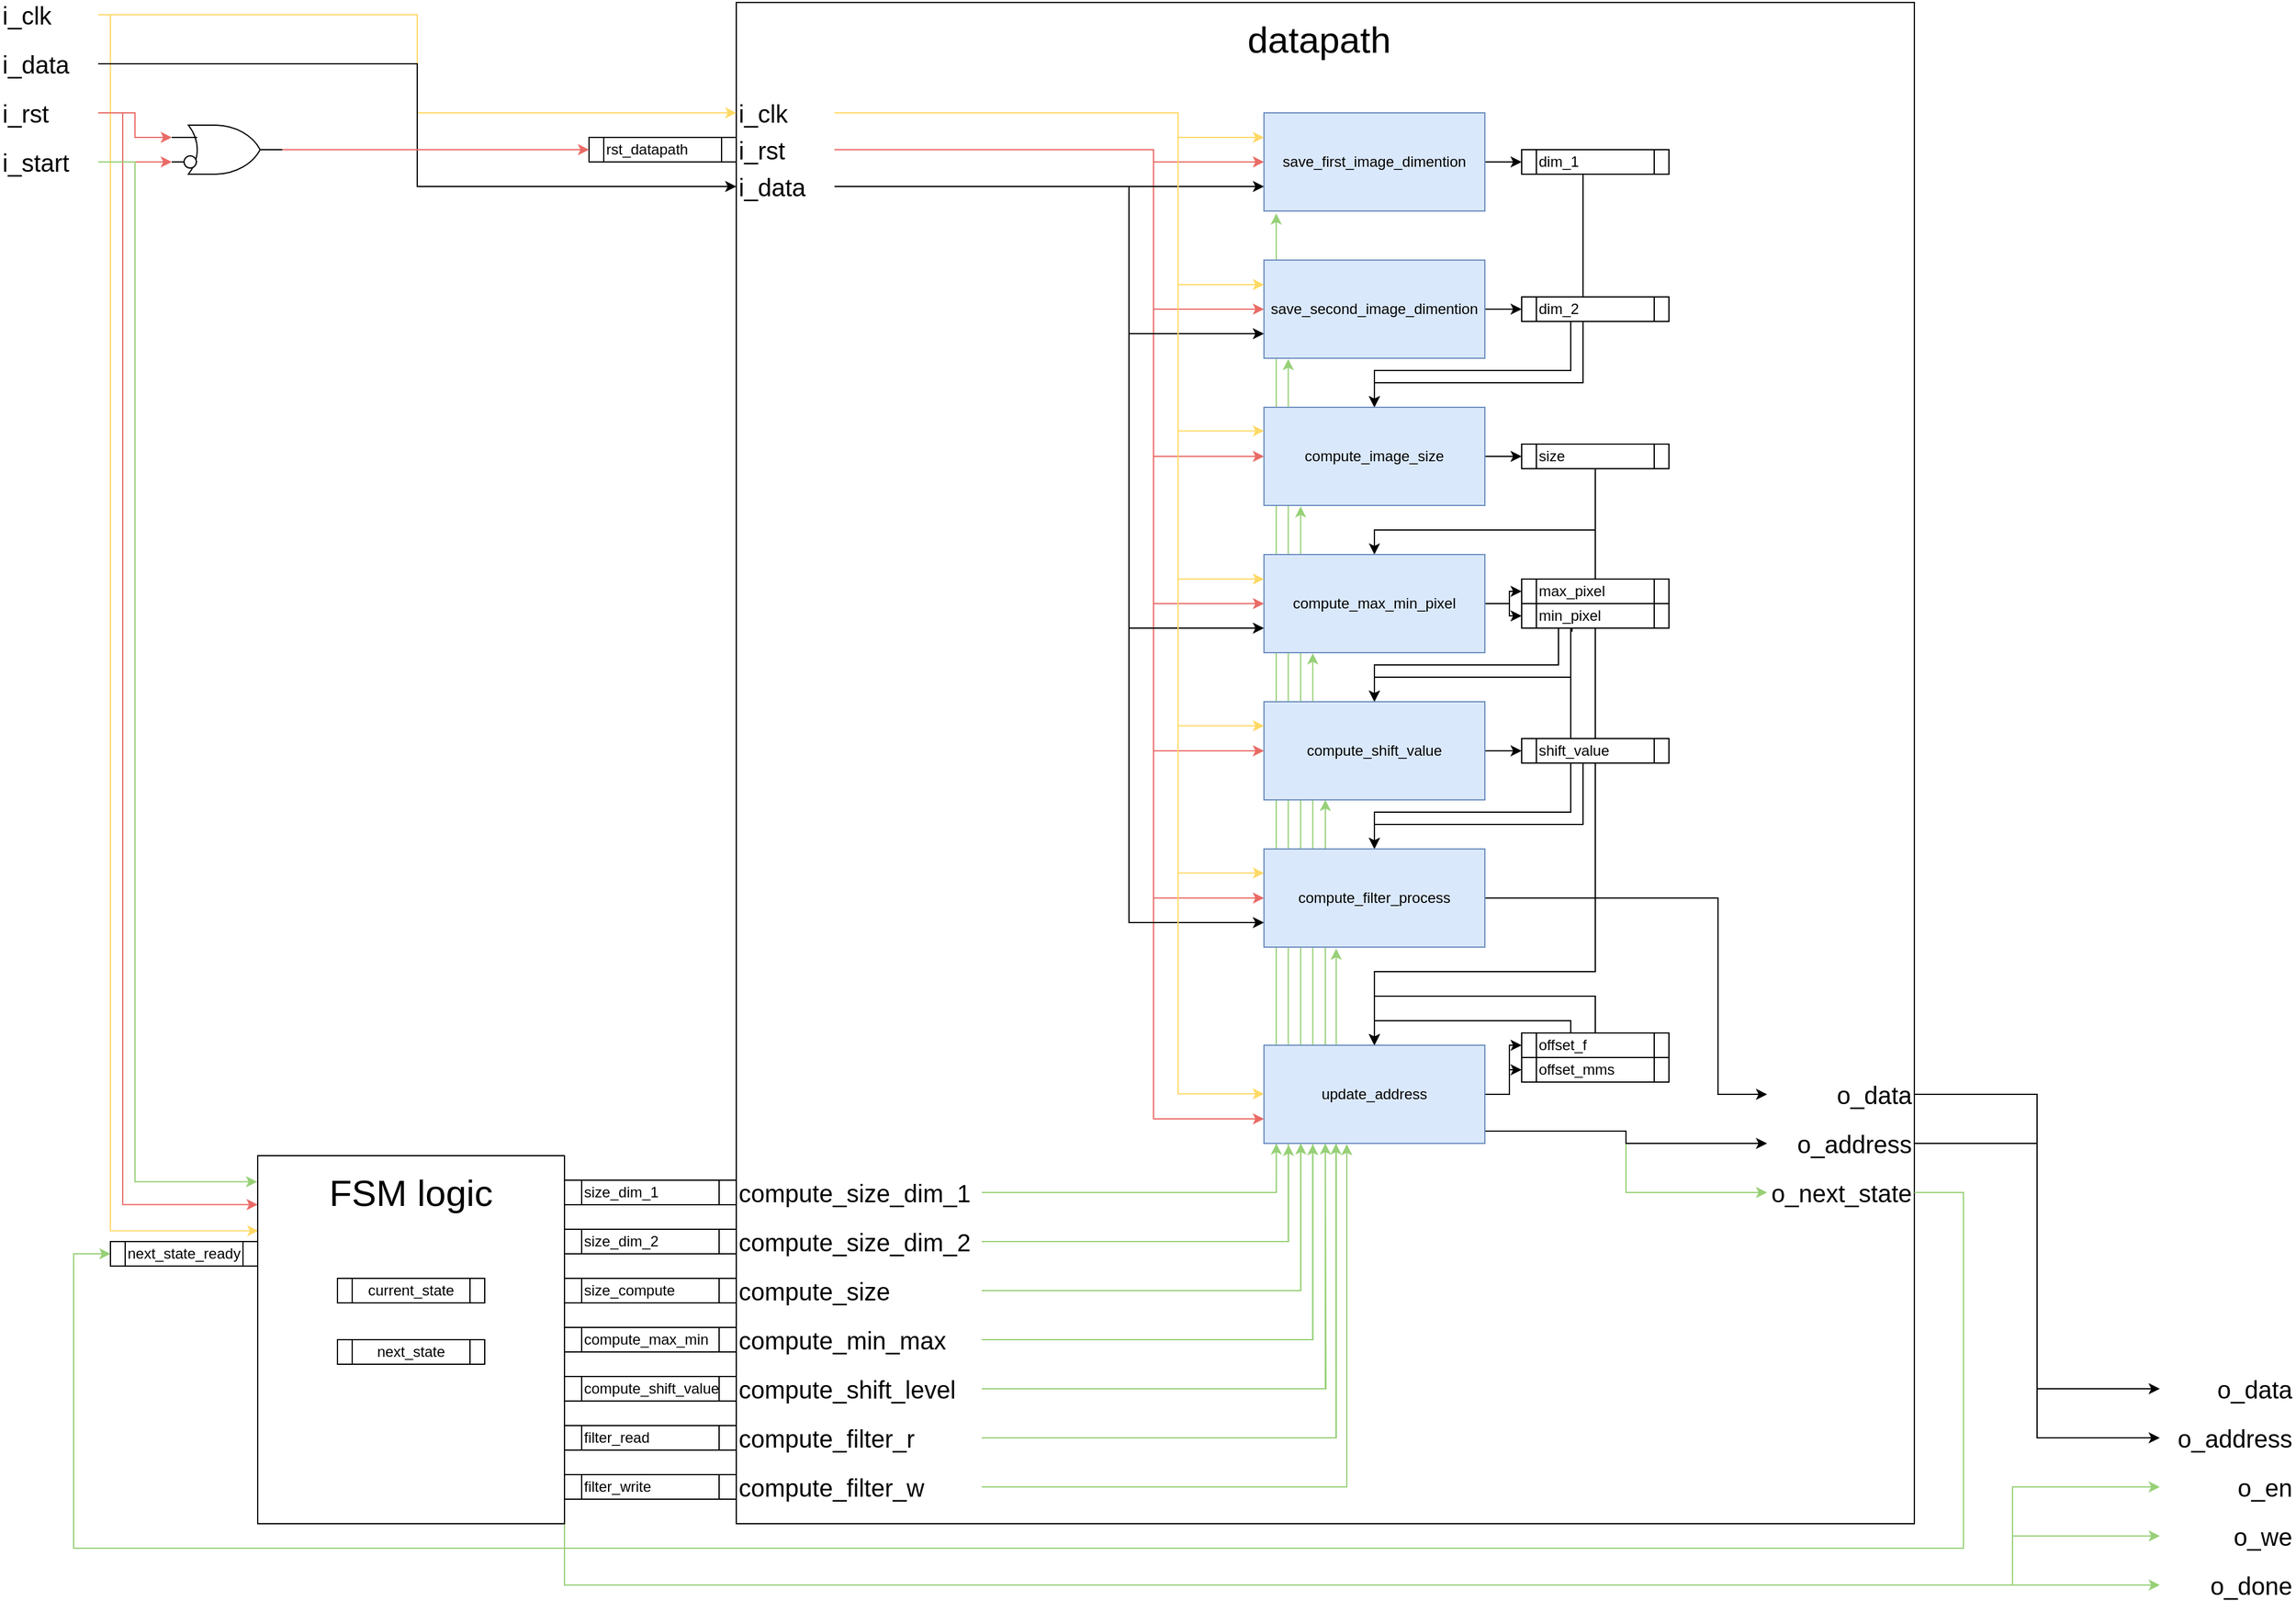 <mxfile version="12.9.3" type="device"><diagram id="9luoRs47l_nyf_BJM1kt" name="Page-1"><mxGraphModel dx="3776" dy="1691" grid="1" gridSize="10" guides="1" tooltips="1" connect="1" arrows="1" fold="1" page="1" pageScale="1" pageWidth="850" pageHeight="1100" math="0" shadow="0"><root><mxCell id="0"/><mxCell id="1" parent="0"/><mxCell id="fGnK7cdfDe80nAcJOyUO-2" style="edgeStyle=orthogonalEdgeStyle;rounded=0;orthogonalLoop=1;jettySize=auto;html=1;exitX=0.5;exitY=1;exitDx=0;exitDy=0;entryX=0.5;entryY=0;entryDx=0;entryDy=0;" edge="1" parent="1" source="Cn5veVW2Ixtd2s4ijxSo-22" target="Cn5veVW2Ixtd2s4ijxSo-33"><mxGeometry relative="1" as="geometry"><mxPoint x="760" y="1720" as="targetPoint"/><Array as="points"><mxPoint x="940" y="1670"/><mxPoint x="760" y="1670"/></Array></mxGeometry></mxCell><mxCell id="Cn5veVW2Ixtd2s4ijxSo-85" value="" style="rounded=0;whiteSpace=wrap;html=1;align=left;fillColor=none;strokeColor=#000000;" parent="1" vertex="1"><mxGeometry x="240" y="880" width="960" height="1240" as="geometry"/></mxCell><mxCell id="Cn5veVW2Ixtd2s4ijxSo-95" style="edgeStyle=orthogonalEdgeStyle;rounded=0;orthogonalLoop=1;jettySize=auto;html=1;entryX=0;entryY=0.5;entryDx=0;entryDy=0;fontSize=30;strokeColor=#FFD966;" parent="1" source="-Rrb0rcExhNnViTwXOEg-16" target="Cn5veVW2Ixtd2s4ijxSo-2" edge="1"><mxGeometry relative="1" as="geometry"/></mxCell><mxCell id="Cn5veVW2Ixtd2s4ijxSo-119" style="edgeStyle=orthogonalEdgeStyle;rounded=0;orthogonalLoop=1;jettySize=auto;html=1;entryX=0.002;entryY=0.204;entryDx=0;entryDy=0;entryPerimeter=0;strokeColor=#FFD966;fontSize=30;" parent="1" source="-Rrb0rcExhNnViTwXOEg-16" target="Cn5veVW2Ixtd2s4ijxSo-110" edge="1"><mxGeometry relative="1" as="geometry"><Array as="points"><mxPoint x="-270" y="890"/><mxPoint x="-270" y="1881"/></Array></mxGeometry></mxCell><mxCell id="-Rrb0rcExhNnViTwXOEg-16" value="i_clk" style="text;html=1;strokeColor=none;fillColor=none;align=left;verticalAlign=middle;whiteSpace=wrap;rounded=0;fontSize=20;" parent="1" vertex="1"><mxGeometry x="-360" y="880" width="80" height="20" as="geometry"/></mxCell><mxCell id="Cn5veVW2Ixtd2s4ijxSo-99" style="edgeStyle=orthogonalEdgeStyle;rounded=0;orthogonalLoop=1;jettySize=auto;html=1;entryX=0;entryY=0.25;entryDx=0;entryDy=0;entryPerimeter=0;fontSize=30;strokeColor=#EA6B66;" parent="1" source="-Rrb0rcExhNnViTwXOEg-17" target="Cn5veVW2Ixtd2s4ijxSo-98" edge="1"><mxGeometry relative="1" as="geometry"/></mxCell><mxCell id="Cn5veVW2Ixtd2s4ijxSo-118" style="edgeStyle=orthogonalEdgeStyle;rounded=0;orthogonalLoop=1;jettySize=auto;html=1;entryX=0;entryY=0.133;entryDx=0;entryDy=0;entryPerimeter=0;strokeColor=#EA6B66;fontSize=30;" parent="1" source="-Rrb0rcExhNnViTwXOEg-17" target="Cn5veVW2Ixtd2s4ijxSo-110" edge="1"><mxGeometry relative="1" as="geometry"><Array as="points"><mxPoint x="-260" y="970"/><mxPoint x="-260" y="1860"/></Array></mxGeometry></mxCell><mxCell id="-Rrb0rcExhNnViTwXOEg-17" value="i_rst" style="text;html=1;strokeColor=none;fillColor=none;align=left;verticalAlign=middle;whiteSpace=wrap;rounded=0;fontSize=20;" parent="1" vertex="1"><mxGeometry x="-360" y="960" width="80" height="20" as="geometry"/></mxCell><mxCell id="Cn5veVW2Ixtd2s4ijxSo-100" style="edgeStyle=orthogonalEdgeStyle;rounded=0;orthogonalLoop=1;jettySize=auto;html=1;entryX=0;entryY=0.75;entryDx=0;entryDy=0;entryPerimeter=0;strokeColor=#EA6B66;fontSize=30;" parent="1" source="-Rrb0rcExhNnViTwXOEg-18" target="Cn5veVW2Ixtd2s4ijxSo-98" edge="1"><mxGeometry relative="1" as="geometry"/></mxCell><mxCell id="Cn5veVW2Ixtd2s4ijxSo-117" style="edgeStyle=orthogonalEdgeStyle;rounded=0;orthogonalLoop=1;jettySize=auto;html=1;entryX=-0.002;entryY=0.071;entryDx=0;entryDy=0;entryPerimeter=0;strokeColor=#97D077;fontSize=30;" parent="1" source="-Rrb0rcExhNnViTwXOEg-18" target="Cn5veVW2Ixtd2s4ijxSo-110" edge="1"><mxGeometry relative="1" as="geometry"><Array as="points"><mxPoint x="-250" y="1010"/><mxPoint x="-250" y="1841"/></Array></mxGeometry></mxCell><mxCell id="-Rrb0rcExhNnViTwXOEg-18" value="i_start" style="text;html=1;strokeColor=none;fillColor=none;align=left;verticalAlign=middle;whiteSpace=wrap;rounded=0;fontSize=20;" parent="1" vertex="1"><mxGeometry x="-360" y="1000" width="80" height="20" as="geometry"/></mxCell><mxCell id="Cn5veVW2Ixtd2s4ijxSo-94" style="edgeStyle=orthogonalEdgeStyle;rounded=0;orthogonalLoop=1;jettySize=auto;html=1;entryX=0;entryY=0.5;entryDx=0;entryDy=0;fontSize=30;" parent="1" source="-Rrb0rcExhNnViTwXOEg-19" target="Cn5veVW2Ixtd2s4ijxSo-4" edge="1"><mxGeometry relative="1" as="geometry"/></mxCell><mxCell id="-Rrb0rcExhNnViTwXOEg-19" value="i_data" style="text;html=1;strokeColor=none;fillColor=none;align=left;verticalAlign=middle;whiteSpace=wrap;rounded=0;fontSize=20;" parent="1" vertex="1"><mxGeometry x="-360" y="920" width="80" height="20" as="geometry"/></mxCell><mxCell id="-Rrb0rcExhNnViTwXOEg-20" value="o_address" style="text;html=1;strokeColor=none;fillColor=none;align=right;verticalAlign=middle;whiteSpace=wrap;rounded=0;fontSize=20;" parent="1" vertex="1"><mxGeometry x="1400" y="2040" width="110" height="20" as="geometry"/></mxCell><mxCell id="-Rrb0rcExhNnViTwXOEg-21" value="o_done" style="text;html=1;strokeColor=none;fillColor=none;align=right;verticalAlign=middle;whiteSpace=wrap;rounded=0;fontSize=20;" parent="1" vertex="1"><mxGeometry x="1400" y="2160" width="110" height="20" as="geometry"/></mxCell><mxCell id="-Rrb0rcExhNnViTwXOEg-22" value="o_we" style="text;html=1;strokeColor=none;fillColor=none;align=right;verticalAlign=middle;whiteSpace=wrap;rounded=0;fontSize=20;" parent="1" vertex="1"><mxGeometry x="1400" y="2120" width="110" height="20" as="geometry"/></mxCell><mxCell id="-Rrb0rcExhNnViTwXOEg-23" value="o_en" style="text;html=1;strokeColor=none;fillColor=none;align=right;verticalAlign=middle;whiteSpace=wrap;rounded=0;fontSize=20;" parent="1" vertex="1"><mxGeometry x="1400" y="2080" width="110" height="20" as="geometry"/></mxCell><mxCell id="-Rrb0rcExhNnViTwXOEg-24" value="o_data" style="text;html=1;strokeColor=none;fillColor=none;align=right;verticalAlign=middle;whiteSpace=wrap;rounded=0;fontSize=20;" parent="1" vertex="1"><mxGeometry x="1400" y="2000" width="110" height="20" as="geometry"/></mxCell><mxCell id="Cn5veVW2Ixtd2s4ijxSo-2" value="i_clk" style="text;html=1;strokeColor=none;fillColor=none;align=left;verticalAlign=middle;whiteSpace=wrap;rounded=0;fontSize=20;" parent="1" vertex="1"><mxGeometry x="240" y="960" width="80" height="20" as="geometry"/></mxCell><mxCell id="Cn5veVW2Ixtd2s4ijxSo-42" style="edgeStyle=orthogonalEdgeStyle;rounded=0;orthogonalLoop=1;jettySize=auto;html=1;entryX=0;entryY=0.75;entryDx=0;entryDy=0;strokeColor=#EA6B66;" parent="1" source="Cn5veVW2Ixtd2s4ijxSo-3" target="Cn5veVW2Ixtd2s4ijxSo-33" edge="1"><mxGeometry relative="1" as="geometry"><Array as="points"><mxPoint x="580" y="1000"/><mxPoint x="580" y="1790"/></Array></mxGeometry></mxCell><mxCell id="Cn5veVW2Ixtd2s4ijxSo-43" style="edgeStyle=orthogonalEdgeStyle;rounded=0;orthogonalLoop=1;jettySize=auto;html=1;entryX=0;entryY=0.5;entryDx=0;entryDy=0;strokeColor=#EA6B66;" parent="1" source="Cn5veVW2Ixtd2s4ijxSo-3" target="Cn5veVW2Ixtd2s4ijxSo-26" edge="1"><mxGeometry relative="1" as="geometry"><Array as="points"><mxPoint x="580" y="1000"/><mxPoint x="580" y="1010"/></Array></mxGeometry></mxCell><mxCell id="Cn5veVW2Ixtd2s4ijxSo-44" style="edgeStyle=orthogonalEdgeStyle;rounded=0;orthogonalLoop=1;jettySize=auto;html=1;entryX=0;entryY=0.5;entryDx=0;entryDy=0;strokeColor=#EA6B66;" parent="1" source="Cn5veVW2Ixtd2s4ijxSo-3" target="Cn5veVW2Ixtd2s4ijxSo-28" edge="1"><mxGeometry relative="1" as="geometry"><Array as="points"><mxPoint x="580" y="1000"/><mxPoint x="580" y="1130"/></Array></mxGeometry></mxCell><mxCell id="Cn5veVW2Ixtd2s4ijxSo-45" style="edgeStyle=orthogonalEdgeStyle;rounded=0;orthogonalLoop=1;jettySize=auto;html=1;entryX=0;entryY=0.5;entryDx=0;entryDy=0;strokeColor=#EA6B66;" parent="1" source="Cn5veVW2Ixtd2s4ijxSo-3" target="Cn5veVW2Ixtd2s4ijxSo-29" edge="1"><mxGeometry relative="1" as="geometry"><Array as="points"><mxPoint x="580" y="1000"/><mxPoint x="580" y="1250"/></Array></mxGeometry></mxCell><mxCell id="Cn5veVW2Ixtd2s4ijxSo-46" style="edgeStyle=orthogonalEdgeStyle;rounded=0;orthogonalLoop=1;jettySize=auto;html=1;entryX=0;entryY=0.5;entryDx=0;entryDy=0;strokeColor=#EA6B66;" parent="1" source="Cn5veVW2Ixtd2s4ijxSo-3" target="Cn5veVW2Ixtd2s4ijxSo-30" edge="1"><mxGeometry relative="1" as="geometry"><Array as="points"><mxPoint x="580" y="1000"/><mxPoint x="580" y="1370"/></Array></mxGeometry></mxCell><mxCell id="Cn5veVW2Ixtd2s4ijxSo-47" style="edgeStyle=orthogonalEdgeStyle;rounded=0;orthogonalLoop=1;jettySize=auto;html=1;entryX=0;entryY=0.5;entryDx=0;entryDy=0;strokeColor=#EA6B66;" parent="1" source="Cn5veVW2Ixtd2s4ijxSo-3" target="Cn5veVW2Ixtd2s4ijxSo-31" edge="1"><mxGeometry relative="1" as="geometry"><Array as="points"><mxPoint x="580" y="1000"/><mxPoint x="580" y="1490"/></Array></mxGeometry></mxCell><mxCell id="Cn5veVW2Ixtd2s4ijxSo-48" style="edgeStyle=orthogonalEdgeStyle;rounded=0;orthogonalLoop=1;jettySize=auto;html=1;entryX=0;entryY=0.5;entryDx=0;entryDy=0;strokeColor=#EA6B66;" parent="1" source="Cn5veVW2Ixtd2s4ijxSo-3" target="Cn5veVW2Ixtd2s4ijxSo-32" edge="1"><mxGeometry relative="1" as="geometry"><Array as="points"><mxPoint x="580" y="1000"/><mxPoint x="580" y="1610"/></Array></mxGeometry></mxCell><mxCell id="Cn5veVW2Ixtd2s4ijxSo-3" value="i_rst" style="text;html=1;strokeColor=none;fillColor=none;align=left;verticalAlign=middle;whiteSpace=wrap;rounded=0;fontSize=20;" parent="1" vertex="1"><mxGeometry x="240" y="990" width="80" height="20" as="geometry"/></mxCell><mxCell id="Cn5veVW2Ixtd2s4ijxSo-49" style="edgeStyle=orthogonalEdgeStyle;rounded=0;orthogonalLoop=1;jettySize=auto;html=1;entryX=0;entryY=0.75;entryDx=0;entryDy=0;" parent="1" source="Cn5veVW2Ixtd2s4ijxSo-4" target="Cn5veVW2Ixtd2s4ijxSo-26" edge="1"><mxGeometry relative="1" as="geometry"/></mxCell><mxCell id="Cn5veVW2Ixtd2s4ijxSo-50" style="edgeStyle=orthogonalEdgeStyle;rounded=0;orthogonalLoop=1;jettySize=auto;html=1;entryX=0;entryY=0.75;entryDx=0;entryDy=0;" parent="1" source="Cn5veVW2Ixtd2s4ijxSo-4" target="Cn5veVW2Ixtd2s4ijxSo-28" edge="1"><mxGeometry relative="1" as="geometry"><Array as="points"><mxPoint x="560" y="1030"/><mxPoint x="560" y="1150"/></Array></mxGeometry></mxCell><mxCell id="Cn5veVW2Ixtd2s4ijxSo-52" style="edgeStyle=orthogonalEdgeStyle;rounded=0;orthogonalLoop=1;jettySize=auto;html=1;entryX=0;entryY=0.75;entryDx=0;entryDy=0;" parent="1" source="Cn5veVW2Ixtd2s4ijxSo-4" target="Cn5veVW2Ixtd2s4ijxSo-30" edge="1"><mxGeometry relative="1" as="geometry"><Array as="points"><mxPoint x="560" y="1030"/><mxPoint x="560" y="1390"/></Array></mxGeometry></mxCell><mxCell id="Cn5veVW2Ixtd2s4ijxSo-54" style="edgeStyle=orthogonalEdgeStyle;rounded=0;orthogonalLoop=1;jettySize=auto;html=1;entryX=0;entryY=0.75;entryDx=0;entryDy=0;" parent="1" source="Cn5veVW2Ixtd2s4ijxSo-4" target="Cn5veVW2Ixtd2s4ijxSo-32" edge="1"><mxGeometry relative="1" as="geometry"><Array as="points"><mxPoint x="560" y="1030"/><mxPoint x="560" y="1630"/></Array></mxGeometry></mxCell><mxCell id="Cn5veVW2Ixtd2s4ijxSo-4" value="i_data&lt;span style=&quot;color: rgba(0 , 0 , 0 , 0) ; font-family: monospace ; font-size: 0px ; white-space: nowrap&quot;&gt;%3CmxGraphModel%3E%3Croot%3E%3CmxCell%20id%3D%220%22%2F%3E%3CmxCell%20id%3D%221%22%20parent%3D%220%22%2F%3E%3CmxCell%20id%3D%222%22%20value%3D%22i_rst%22%20style%3D%22text%3Bhtml%3D1%3BstrokeColor%3Dnone%3BfillColor%3Dnone%3Balign%3Dright%3BverticalAlign%3Dmiddle%3BwhiteSpace%3Dwrap%3Brounded%3D0%3BfontSize%3D20%3B%22%20vertex%3D%221%22%20parent%3D%221%22%3E%3CmxGeometry%20x%3D%22240%22%20y%3D%22990%22%20width%3D%2280%22%20height%3D%2220%22%20as%3D%22geometry%22%2F%3E%3C%2FmxCell%3E%3C%2Froot%3E%3C%2FmxGraphModel%3E&lt;/span&gt;" style="text;html=1;strokeColor=none;fillColor=none;align=left;verticalAlign=middle;whiteSpace=wrap;rounded=0;fontSize=20;" parent="1" vertex="1"><mxGeometry x="240" y="1020" width="80" height="20" as="geometry"/></mxCell><mxCell id="Cn5veVW2Ixtd2s4ijxSo-55" style="edgeStyle=orthogonalEdgeStyle;rounded=0;orthogonalLoop=1;jettySize=auto;html=1;strokeColor=#97D077;" parent="1" source="Cn5veVW2Ixtd2s4ijxSo-5" edge="1"><mxGeometry relative="1" as="geometry"><mxPoint x="680" y="1052" as="targetPoint"/><Array as="points"><mxPoint x="680" y="1850"/></Array></mxGeometry></mxCell><mxCell id="Cn5veVW2Ixtd2s4ijxSo-74" style="edgeStyle=orthogonalEdgeStyle;rounded=0;orthogonalLoop=1;jettySize=auto;html=1;entryX=0.056;entryY=1.001;entryDx=0;entryDy=0;entryPerimeter=0;strokeColor=#97D077;" parent="1" source="Cn5veVW2Ixtd2s4ijxSo-5" target="Cn5veVW2Ixtd2s4ijxSo-33" edge="1"><mxGeometry relative="1" as="geometry"/></mxCell><mxCell id="Cn5veVW2Ixtd2s4ijxSo-5" value="compute_size_dim_1" style="text;html=1;strokeColor=none;fillColor=none;align=left;verticalAlign=middle;whiteSpace=wrap;rounded=0;fontSize=20;" parent="1" vertex="1"><mxGeometry x="240" y="1840" width="200" height="20" as="geometry"/></mxCell><mxCell id="Cn5veVW2Ixtd2s4ijxSo-57" style="edgeStyle=orthogonalEdgeStyle;rounded=0;orthogonalLoop=1;jettySize=auto;html=1;entryX=0.11;entryY=1.008;entryDx=0;entryDy=0;entryPerimeter=0;strokeColor=#97D077;" parent="1" source="Cn5veVW2Ixtd2s4ijxSo-8" target="Cn5veVW2Ixtd2s4ijxSo-28" edge="1"><mxGeometry relative="1" as="geometry"><mxPoint x="688" y="1172" as="targetPoint"/><Array as="points"><mxPoint x="690" y="1890"/></Array></mxGeometry></mxCell><mxCell id="Cn5veVW2Ixtd2s4ijxSo-75" style="edgeStyle=orthogonalEdgeStyle;rounded=0;orthogonalLoop=1;jettySize=auto;html=1;entryX=0.111;entryY=1.015;entryDx=0;entryDy=0;entryPerimeter=0;strokeColor=#97D077;" parent="1" source="Cn5veVW2Ixtd2s4ijxSo-8" target="Cn5veVW2Ixtd2s4ijxSo-33" edge="1"><mxGeometry relative="1" as="geometry"/></mxCell><mxCell id="Cn5veVW2Ixtd2s4ijxSo-8" value="compute_size_dim_2" style="text;html=1;strokeColor=none;fillColor=none;align=left;verticalAlign=middle;whiteSpace=wrap;rounded=0;fontSize=20;" parent="1" vertex="1"><mxGeometry x="240" y="1880" width="200" height="20" as="geometry"/></mxCell><mxCell id="Cn5veVW2Ixtd2s4ijxSo-58" style="edgeStyle=orthogonalEdgeStyle;rounded=0;orthogonalLoop=1;jettySize=auto;html=1;entryX=0.166;entryY=1.009;entryDx=0;entryDy=0;entryPerimeter=0;strokeColor=#97D077;" parent="1" source="Cn5veVW2Ixtd2s4ijxSo-9" target="Cn5veVW2Ixtd2s4ijxSo-29" edge="1"><mxGeometry relative="1" as="geometry"/></mxCell><mxCell id="Cn5veVW2Ixtd2s4ijxSo-76" style="edgeStyle=orthogonalEdgeStyle;rounded=0;orthogonalLoop=1;jettySize=auto;html=1;entryX=0.167;entryY=1;entryDx=0;entryDy=0;entryPerimeter=0;strokeColor=#97D077;" parent="1" source="Cn5veVW2Ixtd2s4ijxSo-9" target="Cn5veVW2Ixtd2s4ijxSo-33" edge="1"><mxGeometry relative="1" as="geometry"/></mxCell><mxCell id="Cn5veVW2Ixtd2s4ijxSo-9" value="compute_size" style="text;html=1;strokeColor=none;fillColor=none;align=left;verticalAlign=middle;whiteSpace=wrap;rounded=0;fontSize=20;" parent="1" vertex="1"><mxGeometry x="240" y="1920" width="200" height="20" as="geometry"/></mxCell><mxCell id="Cn5veVW2Ixtd2s4ijxSo-59" style="edgeStyle=orthogonalEdgeStyle;rounded=0;orthogonalLoop=1;jettySize=auto;html=1;entryX=0.221;entryY=1.006;entryDx=0;entryDy=0;entryPerimeter=0;strokeColor=#97D077;" parent="1" source="Cn5veVW2Ixtd2s4ijxSo-10" target="Cn5veVW2Ixtd2s4ijxSo-30" edge="1"><mxGeometry relative="1" as="geometry"/></mxCell><mxCell id="Cn5veVW2Ixtd2s4ijxSo-77" style="edgeStyle=orthogonalEdgeStyle;rounded=0;orthogonalLoop=1;jettySize=auto;html=1;entryX=0.221;entryY=1.008;entryDx=0;entryDy=0;entryPerimeter=0;strokeColor=#97D077;" parent="1" source="Cn5veVW2Ixtd2s4ijxSo-10" target="Cn5veVW2Ixtd2s4ijxSo-33" edge="1"><mxGeometry relative="1" as="geometry"/></mxCell><mxCell id="Cn5veVW2Ixtd2s4ijxSo-10" value="compute_min_max" style="text;html=1;strokeColor=none;fillColor=none;align=left;verticalAlign=middle;whiteSpace=wrap;rounded=0;fontSize=20;" parent="1" vertex="1"><mxGeometry x="240" y="1960" width="200" height="20" as="geometry"/></mxCell><mxCell id="Cn5veVW2Ixtd2s4ijxSo-60" style="edgeStyle=orthogonalEdgeStyle;rounded=0;orthogonalLoop=1;jettySize=auto;html=1;entryX=0.278;entryY=1;entryDx=0;entryDy=0;entryPerimeter=0;strokeColor=#97D077;" parent="1" source="Cn5veVW2Ixtd2s4ijxSo-11" target="Cn5veVW2Ixtd2s4ijxSo-31" edge="1"><mxGeometry relative="1" as="geometry"><mxPoint x="730" y="1540" as="targetPoint"/></mxGeometry></mxCell><mxCell id="Cn5veVW2Ixtd2s4ijxSo-78" style="edgeStyle=orthogonalEdgeStyle;rounded=0;orthogonalLoop=1;jettySize=auto;html=1;strokeColor=#97D077;" parent="1" source="Cn5veVW2Ixtd2s4ijxSo-11" edge="1"><mxGeometry relative="1" as="geometry"><mxPoint x="720" y="1810" as="targetPoint"/></mxGeometry></mxCell><mxCell id="Cn5veVW2Ixtd2s4ijxSo-11" value="compute_shift_level" style="text;html=1;strokeColor=none;fillColor=none;align=left;verticalAlign=middle;whiteSpace=wrap;rounded=0;fontSize=20;" parent="1" vertex="1"><mxGeometry x="240" y="2000" width="200" height="20" as="geometry"/></mxCell><mxCell id="Cn5veVW2Ixtd2s4ijxSo-61" style="edgeStyle=orthogonalEdgeStyle;rounded=0;orthogonalLoop=1;jettySize=auto;html=1;entryX=0.327;entryY=1.016;entryDx=0;entryDy=0;entryPerimeter=0;strokeColor=#97D077;" parent="1" source="Cn5veVW2Ixtd2s4ijxSo-12" target="Cn5veVW2Ixtd2s4ijxSo-32" edge="1"><mxGeometry relative="1" as="geometry"/></mxCell><mxCell id="Cn5veVW2Ixtd2s4ijxSo-80" style="edgeStyle=orthogonalEdgeStyle;rounded=0;orthogonalLoop=1;jettySize=auto;html=1;entryX=0.326;entryY=1.001;entryDx=0;entryDy=0;entryPerimeter=0;strokeColor=#97D077;" parent="1" source="Cn5veVW2Ixtd2s4ijxSo-12" target="Cn5veVW2Ixtd2s4ijxSo-33" edge="1"><mxGeometry relative="1" as="geometry"/></mxCell><mxCell id="Cn5veVW2Ixtd2s4ijxSo-12" value="compute_filter_r" style="text;html=1;strokeColor=none;fillColor=none;align=left;verticalAlign=middle;whiteSpace=wrap;rounded=0;fontSize=20;" parent="1" vertex="1"><mxGeometry x="240" y="2040" width="200" height="20" as="geometry"/></mxCell><mxCell id="Cn5veVW2Ixtd2s4ijxSo-79" style="edgeStyle=orthogonalEdgeStyle;rounded=0;orthogonalLoop=1;jettySize=auto;html=1;entryX=0.375;entryY=1.008;entryDx=0;entryDy=0;entryPerimeter=0;strokeColor=#97D077;" parent="1" source="Cn5veVW2Ixtd2s4ijxSo-13" target="Cn5veVW2Ixtd2s4ijxSo-33" edge="1"><mxGeometry relative="1" as="geometry"/></mxCell><mxCell id="Cn5veVW2Ixtd2s4ijxSo-13" value="compute_filter_w" style="text;html=1;strokeColor=none;fillColor=none;align=left;verticalAlign=middle;whiteSpace=wrap;rounded=0;fontSize=20;" parent="1" vertex="1"><mxGeometry x="240" y="2080" width="200" height="20" as="geometry"/></mxCell><mxCell id="Cn5veVW2Ixtd2s4ijxSo-113" style="edgeStyle=orthogonalEdgeStyle;rounded=0;orthogonalLoop=1;jettySize=auto;html=1;entryX=0;entryY=0.5;entryDx=0;entryDy=0;strokeColor=#000000;fontSize=30;" parent="1" source="Cn5veVW2Ixtd2s4ijxSo-14" target="-Rrb0rcExhNnViTwXOEg-24" edge="1"><mxGeometry relative="1" as="geometry"/></mxCell><mxCell id="Cn5veVW2Ixtd2s4ijxSo-14" value="o_data" style="text;html=1;strokeColor=none;fillColor=none;align=right;verticalAlign=middle;whiteSpace=wrap;rounded=0;fontSize=20;" parent="1" vertex="1"><mxGeometry x="1080" y="1760" width="120" height="20" as="geometry"/></mxCell><mxCell id="Cn5veVW2Ixtd2s4ijxSo-114" style="edgeStyle=orthogonalEdgeStyle;rounded=0;orthogonalLoop=1;jettySize=auto;html=1;entryX=0;entryY=0.5;entryDx=0;entryDy=0;strokeColor=#000000;fontSize=30;" parent="1" source="Cn5veVW2Ixtd2s4ijxSo-15" target="-Rrb0rcExhNnViTwXOEg-20" edge="1"><mxGeometry relative="1" as="geometry"/></mxCell><mxCell id="Cn5veVW2Ixtd2s4ijxSo-15" value="o_address" style="text;html=1;strokeColor=none;fillColor=none;align=right;verticalAlign=middle;whiteSpace=wrap;rounded=0;fontSize=20;" parent="1" vertex="1"><mxGeometry x="1080" y="1800" width="120" height="20" as="geometry"/></mxCell><mxCell id="Cn5veVW2Ixtd2s4ijxSo-120" style="edgeStyle=orthogonalEdgeStyle;rounded=0;orthogonalLoop=1;jettySize=auto;html=1;strokeColor=#97D077;fontSize=30;entryX=0;entryY=0.5;entryDx=0;entryDy=0;" parent="1" source="Cn5veVW2Ixtd2s4ijxSo-16" target="fGnK7cdfDe80nAcJOyUO-3" edge="1"><mxGeometry relative="1" as="geometry"><Array as="points"><mxPoint x="1240" y="1850"/><mxPoint x="1240" y="2140"/><mxPoint x="-300" y="2140"/><mxPoint x="-300" y="1900"/></Array><mxPoint x="-370" y="2040" as="targetPoint"/></mxGeometry></mxCell><mxCell id="Cn5veVW2Ixtd2s4ijxSo-16" value="o_next_state" style="text;html=1;strokeColor=none;fillColor=none;align=right;verticalAlign=middle;whiteSpace=wrap;rounded=0;fontSize=20;" parent="1" vertex="1"><mxGeometry x="1080" y="1840" width="120" height="20" as="geometry"/></mxCell><mxCell id="Cn5veVW2Ixtd2s4ijxSo-17" value="max_pixel" style="shape=process;whiteSpace=wrap;html=1;backgroundOutline=1;align=left;" parent="1" vertex="1"><mxGeometry x="880" y="1350" width="120" height="20" as="geometry"/></mxCell><mxCell id="Cn5veVW2Ixtd2s4ijxSo-69" style="edgeStyle=orthogonalEdgeStyle;rounded=0;orthogonalLoop=1;jettySize=auto;html=1;exitX=0.25;exitY=0;exitDx=0;exitDy=0;entryX=0.5;entryY=0;entryDx=0;entryDy=0;" parent="1" source="Cn5veVW2Ixtd2s4ijxSo-18" target="Cn5veVW2Ixtd2s4ijxSo-31" edge="1"><mxGeometry relative="1" as="geometry"><Array as="points"><mxPoint x="910" y="1420"/><mxPoint x="760" y="1420"/></Array></mxGeometry></mxCell><mxCell id="Cn5veVW2Ixtd2s4ijxSo-70" style="edgeStyle=orthogonalEdgeStyle;rounded=0;orthogonalLoop=1;jettySize=auto;html=1;exitX=0.342;exitY=1.142;exitDx=0;exitDy=0;entryX=0.5;entryY=0;entryDx=0;entryDy=0;exitPerimeter=0;" parent="1" source="Cn5veVW2Ixtd2s4ijxSo-18" target="Cn5veVW2Ixtd2s4ijxSo-31" edge="1"><mxGeometry relative="1" as="geometry"><Array as="points"><mxPoint x="921" y="1390"/><mxPoint x="920" y="1390"/><mxPoint x="920" y="1430"/><mxPoint x="760" y="1430"/></Array></mxGeometry></mxCell><mxCell id="Cn5veVW2Ixtd2s4ijxSo-72" style="edgeStyle=orthogonalEdgeStyle;rounded=0;orthogonalLoop=1;jettySize=auto;html=1;entryX=0.5;entryY=0;entryDx=0;entryDy=0;" parent="1" source="Cn5veVW2Ixtd2s4ijxSo-18" target="Cn5veVW2Ixtd2s4ijxSo-32" edge="1"><mxGeometry relative="1" as="geometry"><Array as="points"><mxPoint x="920" y="1540"/><mxPoint x="760" y="1540"/></Array></mxGeometry></mxCell><mxCell id="Cn5veVW2Ixtd2s4ijxSo-18" value="min_pixel" style="shape=process;whiteSpace=wrap;html=1;backgroundOutline=1;align=left;" parent="1" vertex="1"><mxGeometry x="880" y="1370" width="120" height="20" as="geometry"/></mxCell><mxCell id="Cn5veVW2Ixtd2s4ijxSo-65" style="edgeStyle=orthogonalEdgeStyle;rounded=0;orthogonalLoop=1;jettySize=auto;html=1;entryX=0.5;entryY=0;entryDx=0;entryDy=0;" parent="1" source="Cn5veVW2Ixtd2s4ijxSo-19" target="Cn5veVW2Ixtd2s4ijxSo-29" edge="1"><mxGeometry relative="1" as="geometry"><Array as="points"><mxPoint x="930" y="1190"/><mxPoint x="760" y="1190"/></Array></mxGeometry></mxCell><mxCell id="Cn5veVW2Ixtd2s4ijxSo-19" value="dim_1" style="shape=process;whiteSpace=wrap;html=1;backgroundOutline=1;align=left;" parent="1" vertex="1"><mxGeometry x="880" y="1000" width="120" height="20" as="geometry"/></mxCell><mxCell id="Cn5veVW2Ixtd2s4ijxSo-64" style="edgeStyle=orthogonalEdgeStyle;rounded=0;orthogonalLoop=1;jettySize=auto;html=1;entryX=0.5;entryY=0;entryDx=0;entryDy=0;" parent="1" source="Cn5veVW2Ixtd2s4ijxSo-20" target="Cn5veVW2Ixtd2s4ijxSo-29" edge="1"><mxGeometry relative="1" as="geometry"><Array as="points"><mxPoint x="920" y="1180"/><mxPoint x="760" y="1180"/></Array></mxGeometry></mxCell><mxCell id="Cn5veVW2Ixtd2s4ijxSo-20" value="dim_2" style="shape=process;whiteSpace=wrap;html=1;backgroundOutline=1;align=left;" parent="1" vertex="1"><mxGeometry x="880" y="1120" width="120" height="20" as="geometry"/></mxCell><mxCell id="Cn5veVW2Ixtd2s4ijxSo-73" style="edgeStyle=orthogonalEdgeStyle;rounded=0;orthogonalLoop=1;jettySize=auto;html=1;entryX=0.5;entryY=0;entryDx=0;entryDy=0;" parent="1" source="Cn5veVW2Ixtd2s4ijxSo-21" target="Cn5veVW2Ixtd2s4ijxSo-32" edge="1"><mxGeometry relative="1" as="geometry"><Array as="points"><mxPoint x="930" y="1550"/><mxPoint x="760" y="1550"/></Array></mxGeometry></mxCell><mxCell id="Cn5veVW2Ixtd2s4ijxSo-21" value="shift_value" style="shape=process;whiteSpace=wrap;html=1;backgroundOutline=1;align=left;" parent="1" vertex="1"><mxGeometry x="880" y="1480" width="120" height="20" as="geometry"/></mxCell><mxCell id="fGnK7cdfDe80nAcJOyUO-1" style="edgeStyle=orthogonalEdgeStyle;rounded=0;orthogonalLoop=1;jettySize=auto;html=1;exitX=0.5;exitY=1;exitDx=0;exitDy=0;entryX=0.5;entryY=0;entryDx=0;entryDy=0;" edge="1" parent="1" source="Cn5veVW2Ixtd2s4ijxSo-22" target="Cn5veVW2Ixtd2s4ijxSo-30"><mxGeometry relative="1" as="geometry"><Array as="points"><mxPoint x="940" y="1310"/><mxPoint x="760" y="1310"/></Array></mxGeometry></mxCell><mxCell id="Cn5veVW2Ixtd2s4ijxSo-22" value="size" style="shape=process;whiteSpace=wrap;html=1;backgroundOutline=1;align=left;" parent="1" vertex="1"><mxGeometry x="880" y="1240" width="120" height="20" as="geometry"/></mxCell><mxCell id="Cn5veVW2Ixtd2s4ijxSo-83" style="edgeStyle=orthogonalEdgeStyle;rounded=0;orthogonalLoop=1;jettySize=auto;html=1;entryX=0.5;entryY=0;entryDx=0;entryDy=0;" parent="1" source="Cn5veVW2Ixtd2s4ijxSo-23" target="Cn5veVW2Ixtd2s4ijxSo-33" edge="1"><mxGeometry relative="1" as="geometry"><Array as="points"><mxPoint x="920" y="1710"/><mxPoint x="760" y="1710"/></Array></mxGeometry></mxCell><mxCell id="Cn5veVW2Ixtd2s4ijxSo-24" value="offset_mms" style="shape=process;whiteSpace=wrap;html=1;backgroundOutline=1;align=left;" parent="1" vertex="1"><mxGeometry x="880" y="1740" width="120" height="20" as="geometry"/></mxCell><mxCell id="Cn5veVW2Ixtd2s4ijxSo-62" style="edgeStyle=orthogonalEdgeStyle;rounded=0;orthogonalLoop=1;jettySize=auto;html=1;entryX=0;entryY=0.5;entryDx=0;entryDy=0;" parent="1" source="Cn5veVW2Ixtd2s4ijxSo-26" target="Cn5veVW2Ixtd2s4ijxSo-19" edge="1"><mxGeometry relative="1" as="geometry"/></mxCell><mxCell id="Cn5veVW2Ixtd2s4ijxSo-26" value="save_first_image_dimention" style="rounded=0;whiteSpace=wrap;html=1;align=center;fillColor=#dae8fc;strokeColor=#6c8ebf;" parent="1" vertex="1"><mxGeometry x="670" y="970" width="180" height="80" as="geometry"/></mxCell><mxCell id="Cn5veVW2Ixtd2s4ijxSo-63" style="edgeStyle=orthogonalEdgeStyle;rounded=0;orthogonalLoop=1;jettySize=auto;html=1;" parent="1" source="Cn5veVW2Ixtd2s4ijxSo-28" target="Cn5veVW2Ixtd2s4ijxSo-20" edge="1"><mxGeometry relative="1" as="geometry"/></mxCell><mxCell id="Cn5veVW2Ixtd2s4ijxSo-28" value="save_second_image_dimention" style="rounded=0;whiteSpace=wrap;html=1;align=center;fillColor=#dae8fc;strokeColor=#6c8ebf;" parent="1" vertex="1"><mxGeometry x="670" y="1090" width="180" height="80" as="geometry"/></mxCell><mxCell id="Cn5veVW2Ixtd2s4ijxSo-66" style="edgeStyle=orthogonalEdgeStyle;rounded=0;orthogonalLoop=1;jettySize=auto;html=1;entryX=0;entryY=0.5;entryDx=0;entryDy=0;" parent="1" source="Cn5veVW2Ixtd2s4ijxSo-29" target="Cn5veVW2Ixtd2s4ijxSo-22" edge="1"><mxGeometry relative="1" as="geometry"/></mxCell><mxCell id="Cn5veVW2Ixtd2s4ijxSo-29" value="compute_image_size" style="rounded=0;whiteSpace=wrap;html=1;align=center;fillColor=#dae8fc;strokeColor=#6c8ebf;" parent="1" vertex="1"><mxGeometry x="670" y="1210" width="180" height="80" as="geometry"/></mxCell><mxCell id="Cn5veVW2Ixtd2s4ijxSo-67" style="edgeStyle=orthogonalEdgeStyle;rounded=0;orthogonalLoop=1;jettySize=auto;html=1;entryX=0;entryY=0.5;entryDx=0;entryDy=0;" parent="1" source="Cn5veVW2Ixtd2s4ijxSo-30" target="Cn5veVW2Ixtd2s4ijxSo-17" edge="1"><mxGeometry relative="1" as="geometry"/></mxCell><mxCell id="Cn5veVW2Ixtd2s4ijxSo-68" style="edgeStyle=orthogonalEdgeStyle;rounded=0;orthogonalLoop=1;jettySize=auto;html=1;entryX=0;entryY=0.5;entryDx=0;entryDy=0;" parent="1" source="Cn5veVW2Ixtd2s4ijxSo-30" target="Cn5veVW2Ixtd2s4ijxSo-18" edge="1"><mxGeometry relative="1" as="geometry"/></mxCell><mxCell id="Cn5veVW2Ixtd2s4ijxSo-30" value="compute_max_min_pixel" style="rounded=0;whiteSpace=wrap;html=1;align=center;fillColor=#dae8fc;strokeColor=#6c8ebf;" parent="1" vertex="1"><mxGeometry x="670" y="1330" width="180" height="80" as="geometry"/></mxCell><mxCell id="Cn5veVW2Ixtd2s4ijxSo-71" style="edgeStyle=orthogonalEdgeStyle;rounded=0;orthogonalLoop=1;jettySize=auto;html=1;entryX=0;entryY=0.5;entryDx=0;entryDy=0;" parent="1" source="Cn5veVW2Ixtd2s4ijxSo-31" target="Cn5veVW2Ixtd2s4ijxSo-21" edge="1"><mxGeometry relative="1" as="geometry"/></mxCell><mxCell id="Cn5veVW2Ixtd2s4ijxSo-31" value="compute_shift_value" style="rounded=0;whiteSpace=wrap;html=1;align=center;fillColor=#dae8fc;strokeColor=#6c8ebf;" parent="1" vertex="1"><mxGeometry x="670" y="1450" width="180" height="80" as="geometry"/></mxCell><mxCell id="Cn5veVW2Ixtd2s4ijxSo-89" style="edgeStyle=orthogonalEdgeStyle;rounded=0;orthogonalLoop=1;jettySize=auto;html=1;entryX=0;entryY=0.5;entryDx=0;entryDy=0;" parent="1" source="Cn5veVW2Ixtd2s4ijxSo-32" target="Cn5veVW2Ixtd2s4ijxSo-14" edge="1"><mxGeometry relative="1" as="geometry"><mxPoint x="1080" y="1750" as="targetPoint"/><Array as="points"><mxPoint x="1040" y="1610"/><mxPoint x="1040" y="1770"/></Array></mxGeometry></mxCell><mxCell id="Cn5veVW2Ixtd2s4ijxSo-32" value="compute_filter_process" style="rounded=0;whiteSpace=wrap;html=1;align=center;fillColor=#dae8fc;strokeColor=#6c8ebf;" parent="1" vertex="1"><mxGeometry x="670" y="1570" width="180" height="80" as="geometry"/></mxCell><mxCell id="Cn5veVW2Ixtd2s4ijxSo-81" style="edgeStyle=orthogonalEdgeStyle;rounded=0;orthogonalLoop=1;jettySize=auto;html=1;entryX=0;entryY=0.5;entryDx=0;entryDy=0;" parent="1" source="Cn5veVW2Ixtd2s4ijxSo-33" target="Cn5veVW2Ixtd2s4ijxSo-23" edge="1"><mxGeometry relative="1" as="geometry"/></mxCell><mxCell id="Cn5veVW2Ixtd2s4ijxSo-82" style="edgeStyle=orthogonalEdgeStyle;rounded=0;orthogonalLoop=1;jettySize=auto;html=1;entryX=0;entryY=0.5;entryDx=0;entryDy=0;" parent="1" source="Cn5veVW2Ixtd2s4ijxSo-33" target="Cn5veVW2Ixtd2s4ijxSo-24" edge="1"><mxGeometry relative="1" as="geometry"/></mxCell><mxCell id="Cn5veVW2Ixtd2s4ijxSo-86" style="edgeStyle=orthogonalEdgeStyle;rounded=0;orthogonalLoop=1;jettySize=auto;html=1;exitX=1;exitY=0.75;exitDx=0;exitDy=0;entryX=0;entryY=0.5;entryDx=0;entryDy=0;strokeColor=#97D077;" parent="1" source="Cn5veVW2Ixtd2s4ijxSo-33" target="Cn5veVW2Ixtd2s4ijxSo-16" edge="1"><mxGeometry relative="1" as="geometry"><mxPoint x="1080" y="1840" as="targetPoint"/><Array as="points"><mxPoint x="850" y="1800"/><mxPoint x="965" y="1800"/><mxPoint x="965" y="1850"/></Array></mxGeometry></mxCell><mxCell id="Cn5veVW2Ixtd2s4ijxSo-112" style="edgeStyle=orthogonalEdgeStyle;rounded=0;orthogonalLoop=1;jettySize=auto;html=1;exitX=1;exitY=0.75;exitDx=0;exitDy=0;strokeColor=#000000;fontSize=30;" parent="1" source="Cn5veVW2Ixtd2s4ijxSo-33" target="Cn5veVW2Ixtd2s4ijxSo-15" edge="1"><mxGeometry relative="1" as="geometry"><Array as="points"><mxPoint x="850" y="1800"/><mxPoint x="965" y="1800"/><mxPoint x="965" y="1810"/></Array></mxGeometry></mxCell><mxCell id="Cn5veVW2Ixtd2s4ijxSo-33" value="update_address" style="rounded=0;whiteSpace=wrap;html=1;align=center;fillColor=#dae8fc;strokeColor=#6c8ebf;" parent="1" vertex="1"><mxGeometry x="670" y="1730" width="180" height="80" as="geometry"/></mxCell><mxCell id="Cn5veVW2Ixtd2s4ijxSo-34" value="" style="endArrow=none;html=1;edgeStyle=orthogonalEdgeStyle;rounded=0;strokeColor=#FFD966;" parent="1" edge="1"><mxGeometry width="50" height="50" relative="1" as="geometry"><mxPoint x="600" y="1770" as="sourcePoint"/><mxPoint x="320" y="970" as="targetPoint"/><Array as="points"><mxPoint x="600" y="970"/></Array></mxGeometry></mxCell><mxCell id="Cn5veVW2Ixtd2s4ijxSo-35" value="" style="endArrow=classic;html=1;entryX=0;entryY=0.25;entryDx=0;entryDy=0;strokeColor=#FFD966;" parent="1" target="Cn5veVW2Ixtd2s4ijxSo-26" edge="1"><mxGeometry width="50" height="50" relative="1" as="geometry"><mxPoint x="600" y="990" as="sourcePoint"/><mxPoint x="650" y="950" as="targetPoint"/></mxGeometry></mxCell><mxCell id="Cn5veVW2Ixtd2s4ijxSo-36" value="" style="endArrow=classic;html=1;entryX=0;entryY=0.5;entryDx=0;entryDy=0;strokeColor=#FFD966;" parent="1" edge="1"><mxGeometry width="50" height="50" relative="1" as="geometry"><mxPoint x="600" y="1110.0" as="sourcePoint"/><mxPoint x="670" y="1110.0" as="targetPoint"/></mxGeometry></mxCell><mxCell id="Cn5veVW2Ixtd2s4ijxSo-37" value="" style="endArrow=classic;html=1;entryX=0;entryY=0.5;entryDx=0;entryDy=0;strokeColor=#FFD966;" parent="1" edge="1"><mxGeometry width="50" height="50" relative="1" as="geometry"><mxPoint x="600" y="1229.31" as="sourcePoint"/><mxPoint x="670" y="1229.31" as="targetPoint"/></mxGeometry></mxCell><mxCell id="Cn5veVW2Ixtd2s4ijxSo-38" value="" style="endArrow=classic;html=1;entryX=0;entryY=0.5;entryDx=0;entryDy=0;strokeColor=#FFD966;" parent="1" edge="1"><mxGeometry width="50" height="50" relative="1" as="geometry"><mxPoint x="600" y="1350.0" as="sourcePoint"/><mxPoint x="670" y="1350.0" as="targetPoint"/></mxGeometry></mxCell><mxCell id="Cn5veVW2Ixtd2s4ijxSo-39" value="" style="endArrow=classic;html=1;entryX=0;entryY=0.5;entryDx=0;entryDy=0;strokeColor=#FFD966;" parent="1" edge="1"><mxGeometry width="50" height="50" relative="1" as="geometry"><mxPoint x="600" y="1469.66" as="sourcePoint"/><mxPoint x="670" y="1469.66" as="targetPoint"/></mxGeometry></mxCell><mxCell id="Cn5veVW2Ixtd2s4ijxSo-40" value="" style="endArrow=classic;html=1;entryX=0;entryY=0.5;entryDx=0;entryDy=0;strokeColor=#FFD966;" parent="1" edge="1"><mxGeometry width="50" height="50" relative="1" as="geometry"><mxPoint x="600" y="1589.66" as="sourcePoint"/><mxPoint x="670" y="1589.66" as="targetPoint"/></mxGeometry></mxCell><mxCell id="Cn5veVW2Ixtd2s4ijxSo-41" value="" style="endArrow=classic;html=1;entryX=0;entryY=0.5;entryDx=0;entryDy=0;strokeColor=#FFD966;" parent="1" edge="1"><mxGeometry width="50" height="50" relative="1" as="geometry"><mxPoint x="600" y="1769.66" as="sourcePoint"/><mxPoint x="670" y="1769.66" as="targetPoint"/></mxGeometry></mxCell><mxCell id="Cn5veVW2Ixtd2s4ijxSo-124" style="edgeStyle=orthogonalEdgeStyle;rounded=0;orthogonalLoop=1;jettySize=auto;html=1;exitX=0.5;exitY=1;exitDx=0;exitDy=0;entryX=0.5;entryY=0;entryDx=0;entryDy=0;strokeColor=#000000;fontSize=30;" parent="1" source="Cn5veVW2Ixtd2s4ijxSo-23" target="Cn5veVW2Ixtd2s4ijxSo-33" edge="1"><mxGeometry relative="1" as="geometry"><Array as="points"><mxPoint x="940" y="1690"/><mxPoint x="760" y="1690"/></Array></mxGeometry></mxCell><mxCell id="Cn5veVW2Ixtd2s4ijxSo-23" value="offset_f" style="shape=process;whiteSpace=wrap;html=1;backgroundOutline=1;align=left;" parent="1" vertex="1"><mxGeometry x="880" y="1720" width="120" height="20" as="geometry"/></mxCell><mxCell id="Cn5veVW2Ixtd2s4ijxSo-90" value="datapath" style="text;html=1;strokeColor=none;fillColor=none;align=center;verticalAlign=middle;whiteSpace=wrap;rounded=0;fontSize=30;" parent="1" vertex="1"><mxGeometry x="695" y="900" width="40" height="20" as="geometry"/></mxCell><mxCell id="Cn5veVW2Ixtd2s4ijxSo-96" value="rst_datapath" style="shape=process;whiteSpace=wrap;html=1;backgroundOutline=1;align=left;" parent="1" vertex="1"><mxGeometry x="120" y="990" width="120" height="20" as="geometry"/></mxCell><mxCell id="Cn5veVW2Ixtd2s4ijxSo-101" style="edgeStyle=orthogonalEdgeStyle;rounded=0;orthogonalLoop=1;jettySize=auto;html=1;exitX=1;exitY=0.5;exitDx=0;exitDy=0;exitPerimeter=0;entryX=0;entryY=0.5;entryDx=0;entryDy=0;strokeColor=#EA6B66;fontSize=30;" parent="1" source="Cn5veVW2Ixtd2s4ijxSo-98" target="Cn5veVW2Ixtd2s4ijxSo-96" edge="1"><mxGeometry relative="1" as="geometry"/></mxCell><mxCell id="Cn5veVW2Ixtd2s4ijxSo-98" value="" style="verticalLabelPosition=bottom;shadow=0;dashed=0;align=center;html=1;verticalAlign=top;shape=mxgraph.electrical.logic_gates.logic_gate;operation=or;fillColor=none;fontSize=30;" parent="1" vertex="1"><mxGeometry x="-220" y="980" width="90" height="40" as="geometry"/></mxCell><mxCell id="Cn5veVW2Ixtd2s4ijxSo-102" value="" style="ellipse;whiteSpace=wrap;html=1;aspect=fixed;fillColor=#ffffff;fontSize=30;align=left;" parent="1" vertex="1"><mxGeometry x="-210" y="1005" width="10" height="10" as="geometry"/></mxCell><mxCell id="Cn5veVW2Ixtd2s4ijxSo-103" value="size_dim_1" style="shape=process;whiteSpace=wrap;html=1;backgroundOutline=1;align=left;" parent="1" vertex="1"><mxGeometry x="100" y="1840" width="140" height="20" as="geometry"/></mxCell><mxCell id="Cn5veVW2Ixtd2s4ijxSo-104" value="size_dim_2" style="shape=process;whiteSpace=wrap;html=1;backgroundOutline=1;align=left;" parent="1" vertex="1"><mxGeometry x="100" y="1880" width="140" height="20" as="geometry"/></mxCell><mxCell id="Cn5veVW2Ixtd2s4ijxSo-105" value="size_compute" style="shape=process;whiteSpace=wrap;html=1;backgroundOutline=1;align=left;" parent="1" vertex="1"><mxGeometry x="100" y="1920" width="140" height="20" as="geometry"/></mxCell><mxCell id="Cn5veVW2Ixtd2s4ijxSo-106" value="compute_max_min" style="shape=process;whiteSpace=wrap;html=1;backgroundOutline=1;align=left;" parent="1" vertex="1"><mxGeometry x="100" y="1960" width="140" height="20" as="geometry"/></mxCell><mxCell id="Cn5veVW2Ixtd2s4ijxSo-107" value="compute_shift_value" style="shape=process;whiteSpace=wrap;html=1;backgroundOutline=1;align=left;" parent="1" vertex="1"><mxGeometry x="100" y="2000" width="140" height="20" as="geometry"/></mxCell><mxCell id="Cn5veVW2Ixtd2s4ijxSo-108" value="filter_read&lt;span style=&quot;color: rgba(0 , 0 , 0 , 0) ; font-family: monospace ; font-size: 0px ; white-space: nowrap&quot;&gt;%3CmxGraphModel%3E%3Croot%3E%3CmxCell%20id%3D%220%22%2F%3E%3CmxCell%20id%3D%221%22%20parent%3D%220%22%2F%3E%3CmxCell%20id%3D%222%22%20value%3D%22compute_shift_value%22%20style%3D%22shape%3Dprocess%3BwhiteSpace%3Dwrap%3Bhtml%3D1%3BbackgroundOutline%3D1%3Balign%3Dleft%3B%22%20vertex%3D%221%22%20parent%3D%221%22%3E%3CmxGeometry%20x%3D%22100%22%20y%3D%222000%22%20width%3D%22140%22%20height%3D%2220%22%20as%3D%22geometry%22%2F%3E%3C%2FmxCell%3E%3C%2Froot%3E%3C%2FmxGraphModel%3E&lt;/span&gt;" style="shape=process;whiteSpace=wrap;html=1;backgroundOutline=1;align=left;" parent="1" vertex="1"><mxGeometry x="100" y="2040" width="140" height="20" as="geometry"/></mxCell><mxCell id="Cn5veVW2Ixtd2s4ijxSo-109" value="filter_write" style="shape=process;whiteSpace=wrap;html=1;backgroundOutline=1;align=left;" parent="1" vertex="1"><mxGeometry x="100" y="2080" width="140" height="20" as="geometry"/></mxCell><mxCell id="Cn5veVW2Ixtd2s4ijxSo-121" style="edgeStyle=orthogonalEdgeStyle;rounded=0;orthogonalLoop=1;jettySize=auto;html=1;exitX=1;exitY=1;exitDx=0;exitDy=0;entryX=0;entryY=0.5;entryDx=0;entryDy=0;strokeColor=#97D077;fontSize=30;" parent="1" source="Cn5veVW2Ixtd2s4ijxSo-110" target="-Rrb0rcExhNnViTwXOEg-21" edge="1"><mxGeometry relative="1" as="geometry"/></mxCell><mxCell id="Cn5veVW2Ixtd2s4ijxSo-122" style="edgeStyle=orthogonalEdgeStyle;rounded=0;orthogonalLoop=1;jettySize=auto;html=1;exitX=1;exitY=1;exitDx=0;exitDy=0;entryX=0;entryY=0.5;entryDx=0;entryDy=0;strokeColor=#97D077;fontSize=30;" parent="1" source="Cn5veVW2Ixtd2s4ijxSo-110" target="-Rrb0rcExhNnViTwXOEg-22" edge="1"><mxGeometry relative="1" as="geometry"><Array as="points"><mxPoint x="100" y="2170"/><mxPoint x="1280" y="2170"/><mxPoint x="1280" y="2130"/></Array></mxGeometry></mxCell><mxCell id="Cn5veVW2Ixtd2s4ijxSo-123" style="edgeStyle=orthogonalEdgeStyle;rounded=0;orthogonalLoop=1;jettySize=auto;html=1;exitX=1;exitY=1;exitDx=0;exitDy=0;entryX=0;entryY=0.5;entryDx=0;entryDy=0;strokeColor=#97D077;fontSize=30;" parent="1" source="Cn5veVW2Ixtd2s4ijxSo-110" target="-Rrb0rcExhNnViTwXOEg-23" edge="1"><mxGeometry relative="1" as="geometry"><Array as="points"><mxPoint x="100" y="2170"/><mxPoint x="1280" y="2170"/><mxPoint x="1280" y="2090"/></Array></mxGeometry></mxCell><mxCell id="Cn5veVW2Ixtd2s4ijxSo-110" value="" style="rounded=0;whiteSpace=wrap;html=1;fillColor=#ffffff;fontSize=30;align=left;" parent="1" vertex="1"><mxGeometry x="-150" y="1820" width="250" height="300" as="geometry"/></mxCell><mxCell id="Cn5veVW2Ixtd2s4ijxSo-111" value="FSM logic" style="text;html=1;strokeColor=none;fillColor=none;align=center;verticalAlign=middle;whiteSpace=wrap;rounded=0;fontSize=30;" parent="1" vertex="1"><mxGeometry x="-130" y="1840" width="210" height="20" as="geometry"/></mxCell><mxCell id="Cn5veVW2Ixtd2s4ijxSo-125" value="next_state" style="shape=process;whiteSpace=wrap;html=1;backgroundOutline=1;align=center;" parent="1" vertex="1"><mxGeometry x="-85" y="1970" width="120" height="20" as="geometry"/></mxCell><mxCell id="Cn5veVW2Ixtd2s4ijxSo-126" value="current_state" style="shape=process;whiteSpace=wrap;html=1;backgroundOutline=1;align=center;" parent="1" vertex="1"><mxGeometry x="-85" y="1920" width="120" height="20" as="geometry"/></mxCell><mxCell id="fGnK7cdfDe80nAcJOyUO-3" value="next_state_ready" style="shape=process;whiteSpace=wrap;html=1;backgroundOutline=1;align=left;" vertex="1" parent="1"><mxGeometry x="-270" y="1890" width="120" height="20" as="geometry"/></mxCell></root></mxGraphModel></diagram></mxfile>